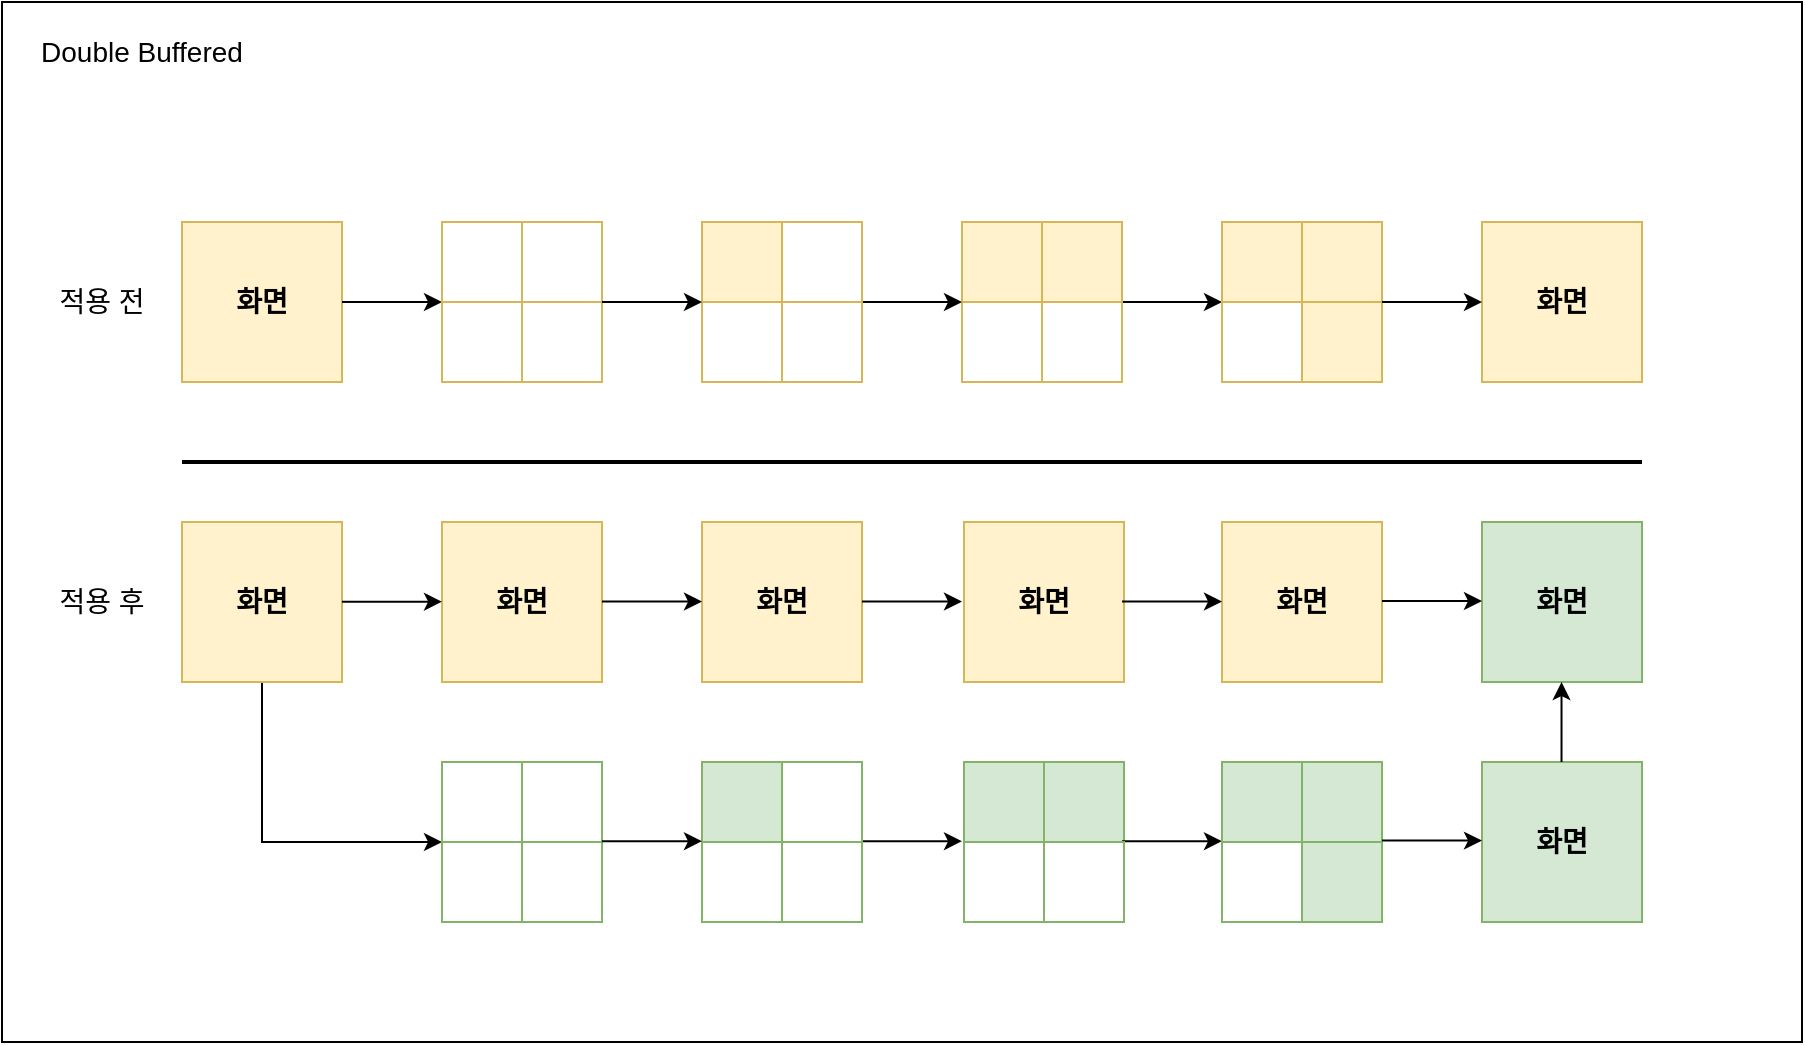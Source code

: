 <mxfile version="15.8.4" type="device"><diagram id="v57eoCKCWaL6GYFgFSTS" name="Page-1"><mxGraphModel dx="1496" dy="687" grid="1" gridSize="10" guides="1" tooltips="1" connect="1" arrows="1" fold="1" page="1" pageScale="1" pageWidth="827" pageHeight="1169" math="0" shadow="0"><root><mxCell id="0"/><mxCell id="1" parent="0"/><mxCell id="gnE0uWgpme2cDHK5lWyV-80" value="" style="rounded=0;whiteSpace=wrap;html=1;fontSize=14;fillColor=#FFFFFF;" parent="1" vertex="1"><mxGeometry x="-20" y="130" width="900" height="520" as="geometry"/></mxCell><mxCell id="gnE0uWgpme2cDHK5lWyV-1" value="&lt;font style=&quot;font-size: 14px&quot;&gt;&lt;b&gt;화면&lt;/b&gt;&lt;/font&gt;" style="whiteSpace=wrap;html=1;aspect=fixed;fillColor=#fff2cc;strokeColor=#d6b656;" parent="1" vertex="1"><mxGeometry x="70" y="240" width="80" height="80" as="geometry"/></mxCell><mxCell id="gnE0uWgpme2cDHK5lWyV-8" value="" style="rounded=0;whiteSpace=wrap;html=1;fontSize=14;fillColor=#FFFFFF;strokeColor=#d6b656;" parent="1" vertex="1"><mxGeometry x="240" y="240" width="40" height="40" as="geometry"/></mxCell><mxCell id="gnE0uWgpme2cDHK5lWyV-9" value="" style="rounded=0;whiteSpace=wrap;html=1;fontSize=14;fillColor=#FFFFFF;strokeColor=#d6b656;" parent="1" vertex="1"><mxGeometry x="200" y="280" width="40" height="40" as="geometry"/></mxCell><mxCell id="gnE0uWgpme2cDHK5lWyV-10" value="" style="rounded=0;whiteSpace=wrap;html=1;fontSize=14;fillColor=#FFFFFF;strokeColor=#d6b656;" parent="1" vertex="1"><mxGeometry x="240" y="280" width="40" height="40" as="geometry"/></mxCell><mxCell id="gnE0uWgpme2cDHK5lWyV-11" value="" style="shape=internalStorage;whiteSpace=wrap;html=1;backgroundOutline=1;fontSize=14;fillColor=#fff2cc;dx=40;dy=40;strokeColor=#d6b656;" parent="1" vertex="1"><mxGeometry x="330" y="240" width="80" height="80" as="geometry"/></mxCell><mxCell id="gnE0uWgpme2cDHK5lWyV-13" value="" style="rounded=0;whiteSpace=wrap;html=1;fontSize=14;fillColor=#FFFFFF;strokeColor=#d6b656;" parent="1" vertex="1"><mxGeometry x="330" y="280" width="40" height="40" as="geometry"/></mxCell><mxCell id="gnE0uWgpme2cDHK5lWyV-14" value="" style="rounded=0;whiteSpace=wrap;html=1;fontSize=14;fillColor=#FFFFFF;strokeColor=#d6b656;" parent="1" vertex="1"><mxGeometry x="370" y="280" width="40" height="40" as="geometry"/></mxCell><mxCell id="gnE0uWgpme2cDHK5lWyV-15" value="" style="shape=internalStorage;whiteSpace=wrap;html=1;backgroundOutline=1;fontSize=14;fillColor=#fff2cc;dx=40;dy=40;strokeColor=#d6b656;" parent="1" vertex="1"><mxGeometry x="460" y="240" width="80" height="80" as="geometry"/></mxCell><mxCell id="gnE0uWgpme2cDHK5lWyV-17" value="" style="rounded=0;whiteSpace=wrap;html=1;fontSize=14;fillColor=#FFFFFF;strokeColor=#d6b656;" parent="1" vertex="1"><mxGeometry x="460" y="280" width="40" height="40" as="geometry"/></mxCell><mxCell id="gnE0uWgpme2cDHK5lWyV-60" value="" style="edgeStyle=orthogonalEdgeStyle;rounded=0;orthogonalLoop=1;jettySize=auto;html=1;fontSize=14;entryX=0;entryY=0;entryDx=0;entryDy=0;" parent="1" source="gnE0uWgpme2cDHK5lWyV-20" target="gnE0uWgpme2cDHK5lWyV-34" edge="1"><mxGeometry relative="1" as="geometry"><mxPoint x="110" y="550" as="targetPoint"/><Array as="points"><mxPoint x="110" y="550"/></Array></mxGeometry></mxCell><mxCell id="gnE0uWgpme2cDHK5lWyV-20" value="&lt;font style=&quot;font-size: 14px&quot;&gt;&lt;b&gt;화면&lt;/b&gt;&lt;/font&gt;" style="whiteSpace=wrap;html=1;aspect=fixed;fillColor=#fff2cc;strokeColor=#d6b656;" parent="1" vertex="1"><mxGeometry x="70" y="390" width="80" height="80" as="geometry"/></mxCell><mxCell id="gnE0uWgpme2cDHK5lWyV-30" value="&lt;font style=&quot;font-size: 14px&quot;&gt;&lt;b&gt;화면&lt;/b&gt;&lt;/font&gt;" style="whiteSpace=wrap;html=1;aspect=fixed;fillColor=#fff2cc;strokeColor=#d6b656;" parent="1" vertex="1"><mxGeometry x="590" y="390" width="80" height="80" as="geometry"/></mxCell><mxCell id="gnE0uWgpme2cDHK5lWyV-33" value="" style="rounded=0;whiteSpace=wrap;html=1;fontSize=14;fillColor=#FFFFFF;strokeColor=#82b366;" parent="1" vertex="1"><mxGeometry x="240" y="510" width="40" height="40" as="geometry"/></mxCell><mxCell id="gnE0uWgpme2cDHK5lWyV-34" value="" style="rounded=0;whiteSpace=wrap;html=1;fontSize=14;fillColor=#FFFFFF;strokeColor=#82b366;" parent="1" vertex="1"><mxGeometry x="200" y="550" width="40" height="40" as="geometry"/></mxCell><mxCell id="gnE0uWgpme2cDHK5lWyV-35" value="" style="rounded=0;whiteSpace=wrap;html=1;fontSize=14;fillColor=#FFFFFF;strokeColor=#82b366;" parent="1" vertex="1"><mxGeometry x="240" y="550" width="40" height="40" as="geometry"/></mxCell><mxCell id="gnE0uWgpme2cDHK5lWyV-36" value="" style="shape=internalStorage;whiteSpace=wrap;html=1;backgroundOutline=1;fontSize=14;fillColor=#d5e8d4;dx=40;dy=40;strokeColor=#82b366;" parent="1" vertex="1"><mxGeometry x="330" y="510" width="80" height="80" as="geometry"/></mxCell><mxCell id="gnE0uWgpme2cDHK5lWyV-37" value="" style="rounded=0;whiteSpace=wrap;html=1;fontSize=14;fillColor=#FFFFFF;strokeColor=#82b366;" parent="1" vertex="1"><mxGeometry x="330" y="550" width="40" height="40" as="geometry"/></mxCell><mxCell id="gnE0uWgpme2cDHK5lWyV-38" value="" style="rounded=0;whiteSpace=wrap;html=1;fontSize=14;fillColor=#FFFFFF;strokeColor=#82b366;" parent="1" vertex="1"><mxGeometry x="370" y="550" width="40" height="40" as="geometry"/></mxCell><mxCell id="gnE0uWgpme2cDHK5lWyV-39" value="" style="shape=internalStorage;whiteSpace=wrap;html=1;backgroundOutline=1;fontSize=14;fillColor=#d5e8d4;dx=40;dy=40;strokeColor=#82b366;" parent="1" vertex="1"><mxGeometry x="461" y="510" width="80" height="80" as="geometry"/></mxCell><mxCell id="gnE0uWgpme2cDHK5lWyV-40" value="" style="rounded=0;whiteSpace=wrap;html=1;fontSize=14;fillColor=#FFFFFF;strokeColor=#82b366;" parent="1" vertex="1"><mxGeometry x="461" y="550" width="40" height="40" as="geometry"/></mxCell><mxCell id="gnE0uWgpme2cDHK5lWyV-42" value="&lt;font style=&quot;font-size: 14px&quot;&gt;&lt;b&gt;화면&lt;/b&gt;&lt;/font&gt;" style="whiteSpace=wrap;html=1;aspect=fixed;fillColor=#fff2cc;strokeColor=#d6b656;" parent="1" vertex="1"><mxGeometry x="200" y="390" width="80" height="80" as="geometry"/></mxCell><mxCell id="gnE0uWgpme2cDHK5lWyV-43" value="&lt;font style=&quot;font-size: 14px&quot;&gt;&lt;b&gt;화면&lt;/b&gt;&lt;/font&gt;" style="whiteSpace=wrap;html=1;aspect=fixed;fillColor=#fff2cc;strokeColor=#d6b656;" parent="1" vertex="1"><mxGeometry x="330" y="390" width="80" height="80" as="geometry"/></mxCell><mxCell id="gnE0uWgpme2cDHK5lWyV-44" value="&lt;font style=&quot;font-size: 14px&quot;&gt;&lt;b&gt;화면&lt;/b&gt;&lt;/font&gt;" style="whiteSpace=wrap;html=1;aspect=fixed;fillColor=#fff2cc;strokeColor=#d6b656;" parent="1" vertex="1"><mxGeometry x="461" y="390" width="80" height="80" as="geometry"/></mxCell><mxCell id="gnE0uWgpme2cDHK5lWyV-48" value="" style="endArrow=classic;html=1;rounded=0;fontSize=14;entryX=0;entryY=0.5;entryDx=0;entryDy=0;" parent="1" edge="1"><mxGeometry width="50" height="50" relative="1" as="geometry"><mxPoint x="150" y="280" as="sourcePoint"/><mxPoint x="200" y="280" as="targetPoint"/></mxGeometry></mxCell><mxCell id="gnE0uWgpme2cDHK5lWyV-49" value="" style="endArrow=classic;html=1;rounded=0;fontSize=14;entryX=0;entryY=0.5;entryDx=0;entryDy=0;" parent="1" edge="1"><mxGeometry width="50" height="50" relative="1" as="geometry"><mxPoint x="150" y="429.83" as="sourcePoint"/><mxPoint x="200" y="429.83" as="targetPoint"/></mxGeometry></mxCell><mxCell id="gnE0uWgpme2cDHK5lWyV-50" value="" style="endArrow=classic;html=1;rounded=0;fontSize=14;entryX=0;entryY=0.5;entryDx=0;entryDy=0;" parent="1" edge="1"><mxGeometry width="50" height="50" relative="1" as="geometry"><mxPoint x="280" y="280" as="sourcePoint"/><mxPoint x="330" y="280" as="targetPoint"/></mxGeometry></mxCell><mxCell id="gnE0uWgpme2cDHK5lWyV-51" value="" style="endArrow=classic;html=1;rounded=0;fontSize=14;entryX=0;entryY=0.5;entryDx=0;entryDy=0;" parent="1" edge="1"><mxGeometry width="50" height="50" relative="1" as="geometry"><mxPoint x="410" y="280" as="sourcePoint"/><mxPoint x="460" y="280" as="targetPoint"/></mxGeometry></mxCell><mxCell id="gnE0uWgpme2cDHK5lWyV-52" value="" style="endArrow=classic;html=1;rounded=0;fontSize=14;entryX=0;entryY=0.5;entryDx=0;entryDy=0;" parent="1" edge="1"><mxGeometry width="50" height="50" relative="1" as="geometry"><mxPoint x="540" y="280" as="sourcePoint"/><mxPoint x="590" y="280" as="targetPoint"/></mxGeometry></mxCell><mxCell id="gnE0uWgpme2cDHK5lWyV-53" value="" style="endArrow=classic;html=1;rounded=0;fontSize=14;entryX=0;entryY=0.5;entryDx=0;entryDy=0;" parent="1" edge="1"><mxGeometry width="50" height="50" relative="1" as="geometry"><mxPoint x="280" y="429.8" as="sourcePoint"/><mxPoint x="330" y="429.8" as="targetPoint"/></mxGeometry></mxCell><mxCell id="gnE0uWgpme2cDHK5lWyV-54" value="" style="endArrow=classic;html=1;rounded=0;fontSize=14;entryX=0;entryY=0.5;entryDx=0;entryDy=0;" parent="1" edge="1"><mxGeometry width="50" height="50" relative="1" as="geometry"><mxPoint x="410" y="429.8" as="sourcePoint"/><mxPoint x="460" y="429.8" as="targetPoint"/></mxGeometry></mxCell><mxCell id="gnE0uWgpme2cDHK5lWyV-55" value="" style="endArrow=classic;html=1;rounded=0;fontSize=14;entryX=0;entryY=0.5;entryDx=0;entryDy=0;" parent="1" edge="1"><mxGeometry width="50" height="50" relative="1" as="geometry"><mxPoint x="540" y="429.8" as="sourcePoint"/><mxPoint x="590" y="429.8" as="targetPoint"/></mxGeometry></mxCell><mxCell id="gnE0uWgpme2cDHK5lWyV-56" value="" style="endArrow=classic;html=1;rounded=0;fontSize=14;entryX=0;entryY=0.5;entryDx=0;entryDy=0;" parent="1" edge="1"><mxGeometry width="50" height="50" relative="1" as="geometry"><mxPoint x="280" y="549.6" as="sourcePoint"/><mxPoint x="330" y="549.6" as="targetPoint"/></mxGeometry></mxCell><mxCell id="gnE0uWgpme2cDHK5lWyV-57" value="" style="endArrow=classic;html=1;rounded=0;fontSize=14;entryX=0;entryY=0.5;entryDx=0;entryDy=0;" parent="1" edge="1"><mxGeometry width="50" height="50" relative="1" as="geometry"><mxPoint x="410" y="549.6" as="sourcePoint"/><mxPoint x="460" y="549.6" as="targetPoint"/></mxGeometry></mxCell><mxCell id="gnE0uWgpme2cDHK5lWyV-58" value="" style="endArrow=classic;html=1;rounded=0;fontSize=14;entryX=0;entryY=0.5;entryDx=0;entryDy=0;" parent="1" edge="1"><mxGeometry width="50" height="50" relative="1" as="geometry"><mxPoint x="540" y="549.6" as="sourcePoint"/><mxPoint x="590" y="549.6" as="targetPoint"/></mxGeometry></mxCell><mxCell id="gnE0uWgpme2cDHK5lWyV-61" value="" style="endArrow=none;html=1;rounded=0;fontSize=14;strokeWidth=2;" parent="1" edge="1"><mxGeometry width="50" height="50" relative="1" as="geometry"><mxPoint x="70" y="360" as="sourcePoint"/><mxPoint x="800" y="360" as="targetPoint"/></mxGeometry></mxCell><mxCell id="gnE0uWgpme2cDHK5lWyV-62" value="" style="rounded=0;whiteSpace=wrap;html=1;fontSize=14;fillColor=#FFFFFF;strokeColor=#d6b656;" parent="1" vertex="1"><mxGeometry x="200" y="240" width="40" height="40" as="geometry"/></mxCell><mxCell id="gnE0uWgpme2cDHK5lWyV-63" value="&lt;font style=&quot;font-size: 14px&quot;&gt;&lt;b&gt;화면&lt;/b&gt;&lt;/font&gt;" style="whiteSpace=wrap;html=1;aspect=fixed;fillColor=#fff2cc;strokeColor=#d6b656;" parent="1" vertex="1"><mxGeometry x="720" y="240" width="80" height="80" as="geometry"/></mxCell><mxCell id="gnE0uWgpme2cDHK5lWyV-64" value="&lt;font style=&quot;font-size: 14px&quot;&gt;&lt;b&gt;화면&lt;/b&gt;&lt;/font&gt;" style="whiteSpace=wrap;html=1;aspect=fixed;fillColor=#d5e8d4;strokeColor=#82b366;" parent="1" vertex="1"><mxGeometry x="720" y="390" width="80" height="80" as="geometry"/></mxCell><mxCell id="gnE0uWgpme2cDHK5lWyV-65" value="&lt;font style=&quot;font-size: 14px&quot;&gt;&lt;b&gt;화면&lt;/b&gt;&lt;/font&gt;" style="whiteSpace=wrap;html=1;aspect=fixed;fillColor=#d5e8d4;strokeColor=#82b366;" parent="1" vertex="1"><mxGeometry x="720" y="510" width="80" height="80" as="geometry"/></mxCell><mxCell id="gnE0uWgpme2cDHK5lWyV-66" value="" style="shape=internalStorage;whiteSpace=wrap;html=1;backgroundOutline=1;fontSize=14;fillColor=#d5e8d4;dx=40;dy=40;strokeColor=#82b366;" parent="1" vertex="1"><mxGeometry x="590" y="510" width="80" height="80" as="geometry"/></mxCell><mxCell id="gnE0uWgpme2cDHK5lWyV-67" value="" style="rounded=0;whiteSpace=wrap;html=1;fontSize=14;fillColor=#FFFFFF;strokeColor=#82b366;" parent="1" vertex="1"><mxGeometry x="590" y="550" width="40" height="40" as="geometry"/></mxCell><mxCell id="gnE0uWgpme2cDHK5lWyV-68" value="" style="shape=internalStorage;whiteSpace=wrap;html=1;backgroundOutline=1;fontSize=14;fillColor=#fff2cc;dx=40;dy=40;strokeColor=#d6b656;" parent="1" vertex="1"><mxGeometry x="590" y="240" width="80" height="80" as="geometry"/></mxCell><mxCell id="gnE0uWgpme2cDHK5lWyV-69" value="" style="rounded=0;whiteSpace=wrap;html=1;fontSize=14;fillColor=#FFFFFF;strokeColor=#d6b656;" parent="1" vertex="1"><mxGeometry x="590" y="280" width="40" height="40" as="geometry"/></mxCell><mxCell id="gnE0uWgpme2cDHK5lWyV-70" value="" style="rounded=0;whiteSpace=wrap;html=1;fontSize=14;fillColor=#FFFFFF;strokeColor=#82b366;" parent="1" vertex="1"><mxGeometry x="200" y="510" width="40" height="40" as="geometry"/></mxCell><mxCell id="gnE0uWgpme2cDHK5lWyV-71" value="" style="rounded=0;whiteSpace=wrap;html=1;fontSize=14;fillColor=#FFFFFF;strokeColor=#d6b656;" parent="1" vertex="1"><mxGeometry x="370" y="240" width="40" height="40" as="geometry"/></mxCell><mxCell id="gnE0uWgpme2cDHK5lWyV-72" value="" style="rounded=0;whiteSpace=wrap;html=1;fontSize=14;fillColor=#FFFFFF;strokeColor=#d6b656;" parent="1" vertex="1"><mxGeometry x="500" y="280" width="40" height="40" as="geometry"/></mxCell><mxCell id="gnE0uWgpme2cDHK5lWyV-75" value="" style="rounded=0;whiteSpace=wrap;html=1;fontSize=14;fillColor=#FFFFFF;strokeColor=#82b366;" parent="1" vertex="1"><mxGeometry x="370" y="510" width="40" height="40" as="geometry"/></mxCell><mxCell id="gnE0uWgpme2cDHK5lWyV-76" value="" style="rounded=0;whiteSpace=wrap;html=1;fontSize=14;fillColor=#FFFFFF;strokeColor=#82b366;" parent="1" vertex="1"><mxGeometry x="501" y="550" width="40" height="40" as="geometry"/></mxCell><mxCell id="gnE0uWgpme2cDHK5lWyV-77" value="" style="endArrow=classic;html=1;rounded=0;fontSize=14;entryX=0;entryY=0.5;entryDx=0;entryDy=0;" parent="1" edge="1"><mxGeometry width="50" height="50" relative="1" as="geometry"><mxPoint x="670.0" y="280" as="sourcePoint"/><mxPoint x="720.0" y="280" as="targetPoint"/></mxGeometry></mxCell><mxCell id="gnE0uWgpme2cDHK5lWyV-78" value="" style="endArrow=classic;html=1;rounded=0;fontSize=14;entryX=0;entryY=0.5;entryDx=0;entryDy=0;" parent="1" edge="1"><mxGeometry width="50" height="50" relative="1" as="geometry"><mxPoint x="670.0" y="429.51" as="sourcePoint"/><mxPoint x="720.0" y="429.51" as="targetPoint"/></mxGeometry></mxCell><mxCell id="gnE0uWgpme2cDHK5lWyV-79" value="" style="endArrow=classic;html=1;rounded=0;fontSize=14;entryX=0;entryY=0.5;entryDx=0;entryDy=0;" parent="1" edge="1"><mxGeometry width="50" height="50" relative="1" as="geometry"><mxPoint x="670.0" y="549.31" as="sourcePoint"/><mxPoint x="720.0" y="549.31" as="targetPoint"/></mxGeometry></mxCell><mxCell id="gnE0uWgpme2cDHK5lWyV-82" value="Double Buffered" style="text;html=1;strokeColor=none;fillColor=none;align=center;verticalAlign=middle;whiteSpace=wrap;rounded=0;fontSize=14;" parent="1" vertex="1"><mxGeometry x="-10" y="140" width="120" height="30" as="geometry"/></mxCell><mxCell id="gnE0uWgpme2cDHK5lWyV-83" value="적용 전" style="text;html=1;strokeColor=none;fillColor=none;align=center;verticalAlign=middle;whiteSpace=wrap;rounded=0;fontSize=14;" parent="1" vertex="1"><mxGeometry y="265" width="60" height="30" as="geometry"/></mxCell><mxCell id="gnE0uWgpme2cDHK5lWyV-84" value="적용 후" style="text;html=1;strokeColor=none;fillColor=none;align=center;verticalAlign=middle;whiteSpace=wrap;rounded=0;fontSize=14;" parent="1" vertex="1"><mxGeometry y="415" width="60" height="30" as="geometry"/></mxCell><mxCell id="dFRY0i0vtLUa1YY3l5vc-1" value="" style="endArrow=classic;html=1;rounded=0;" edge="1" parent="1"><mxGeometry width="50" height="50" relative="1" as="geometry"><mxPoint x="759.76" y="510" as="sourcePoint"/><mxPoint x="759.76" y="470" as="targetPoint"/></mxGeometry></mxCell></root></mxGraphModel></diagram></mxfile>